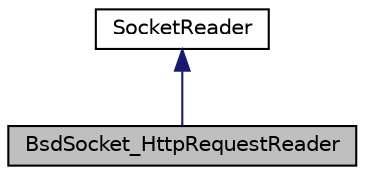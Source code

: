 digraph "BsdSocket_HttpRequestReader"
{
  edge [fontname="Helvetica",fontsize="10",labelfontname="Helvetica",labelfontsize="10"];
  node [fontname="Helvetica",fontsize="10",shape=record];
  Node0 [label="BsdSocket_HttpRequestReader",height=0.2,width=0.4,color="black", fillcolor="grey75", style="filled", fontcolor="black"];
  Node1 -> Node0 [dir="back",color="midnightblue",fontsize="10",style="solid",fontname="Helvetica"];
  Node1 [label="SocketReader",height=0.2,width=0.4,color="black", fillcolor="white", style="filled",URL="$classHttpRequestReader.html",tooltip="An interface for a class reading Request as a string, responsible for sending this string to Http..."];
}
